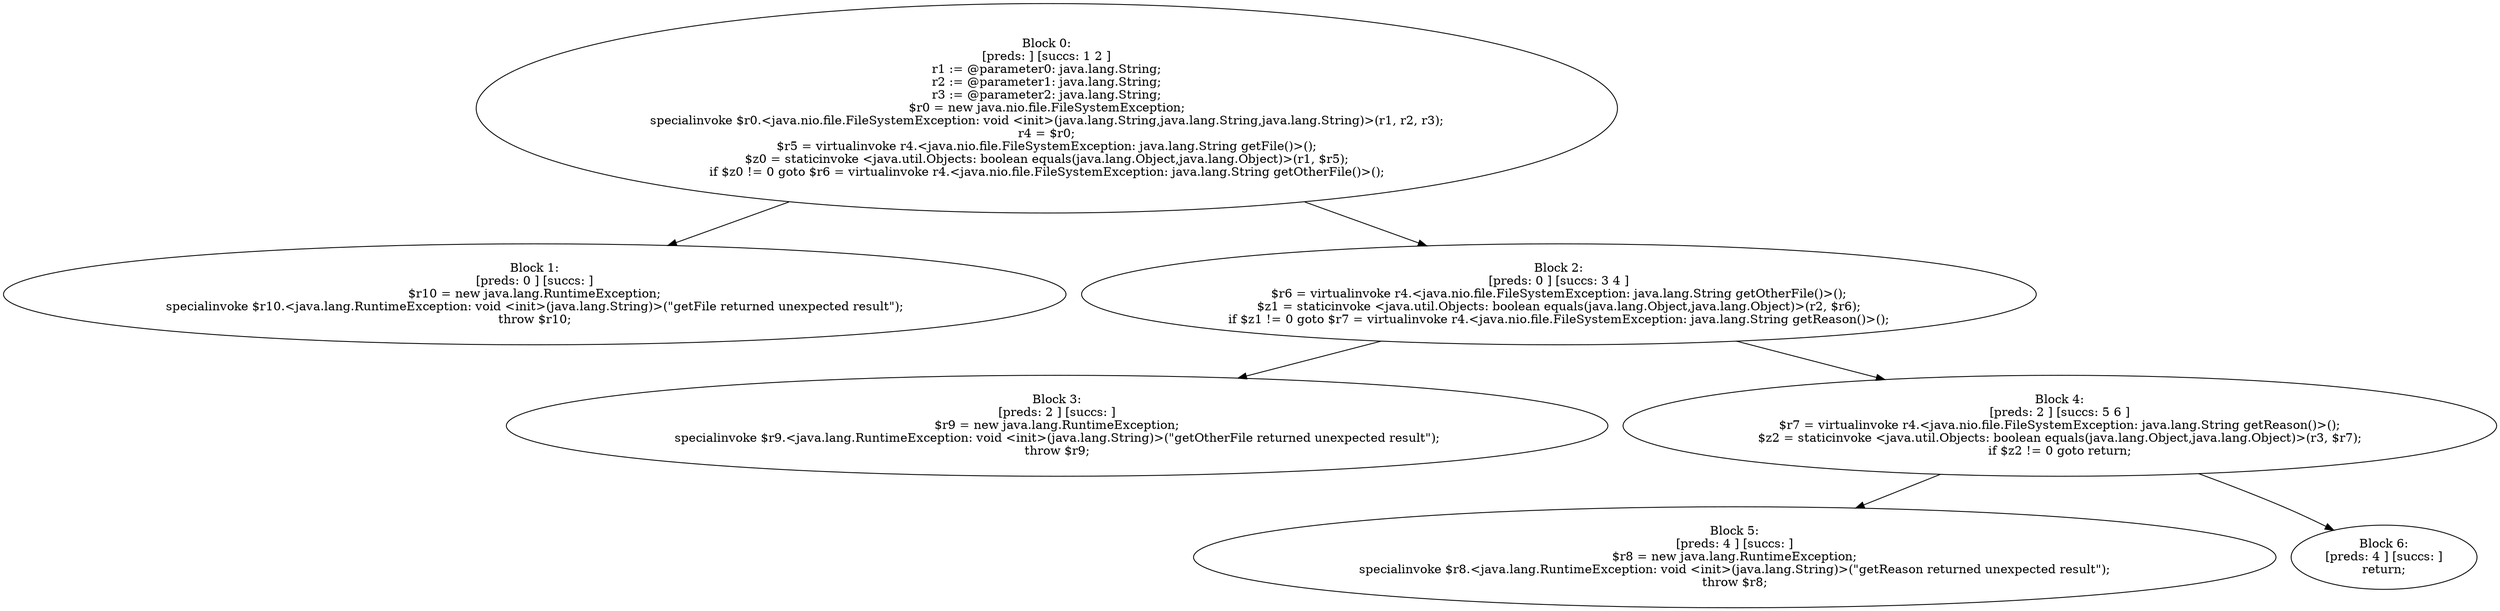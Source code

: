 digraph "unitGraph" {
    "Block 0:
[preds: ] [succs: 1 2 ]
r1 := @parameter0: java.lang.String;
r2 := @parameter1: java.lang.String;
r3 := @parameter2: java.lang.String;
$r0 = new java.nio.file.FileSystemException;
specialinvoke $r0.<java.nio.file.FileSystemException: void <init>(java.lang.String,java.lang.String,java.lang.String)>(r1, r2, r3);
r4 = $r0;
$r5 = virtualinvoke r4.<java.nio.file.FileSystemException: java.lang.String getFile()>();
$z0 = staticinvoke <java.util.Objects: boolean equals(java.lang.Object,java.lang.Object)>(r1, $r5);
if $z0 != 0 goto $r6 = virtualinvoke r4.<java.nio.file.FileSystemException: java.lang.String getOtherFile()>();
"
    "Block 1:
[preds: 0 ] [succs: ]
$r10 = new java.lang.RuntimeException;
specialinvoke $r10.<java.lang.RuntimeException: void <init>(java.lang.String)>(\"getFile returned unexpected result\");
throw $r10;
"
    "Block 2:
[preds: 0 ] [succs: 3 4 ]
$r6 = virtualinvoke r4.<java.nio.file.FileSystemException: java.lang.String getOtherFile()>();
$z1 = staticinvoke <java.util.Objects: boolean equals(java.lang.Object,java.lang.Object)>(r2, $r6);
if $z1 != 0 goto $r7 = virtualinvoke r4.<java.nio.file.FileSystemException: java.lang.String getReason()>();
"
    "Block 3:
[preds: 2 ] [succs: ]
$r9 = new java.lang.RuntimeException;
specialinvoke $r9.<java.lang.RuntimeException: void <init>(java.lang.String)>(\"getOtherFile returned unexpected result\");
throw $r9;
"
    "Block 4:
[preds: 2 ] [succs: 5 6 ]
$r7 = virtualinvoke r4.<java.nio.file.FileSystemException: java.lang.String getReason()>();
$z2 = staticinvoke <java.util.Objects: boolean equals(java.lang.Object,java.lang.Object)>(r3, $r7);
if $z2 != 0 goto return;
"
    "Block 5:
[preds: 4 ] [succs: ]
$r8 = new java.lang.RuntimeException;
specialinvoke $r8.<java.lang.RuntimeException: void <init>(java.lang.String)>(\"getReason returned unexpected result\");
throw $r8;
"
    "Block 6:
[preds: 4 ] [succs: ]
return;
"
    "Block 0:
[preds: ] [succs: 1 2 ]
r1 := @parameter0: java.lang.String;
r2 := @parameter1: java.lang.String;
r3 := @parameter2: java.lang.String;
$r0 = new java.nio.file.FileSystemException;
specialinvoke $r0.<java.nio.file.FileSystemException: void <init>(java.lang.String,java.lang.String,java.lang.String)>(r1, r2, r3);
r4 = $r0;
$r5 = virtualinvoke r4.<java.nio.file.FileSystemException: java.lang.String getFile()>();
$z0 = staticinvoke <java.util.Objects: boolean equals(java.lang.Object,java.lang.Object)>(r1, $r5);
if $z0 != 0 goto $r6 = virtualinvoke r4.<java.nio.file.FileSystemException: java.lang.String getOtherFile()>();
"->"Block 1:
[preds: 0 ] [succs: ]
$r10 = new java.lang.RuntimeException;
specialinvoke $r10.<java.lang.RuntimeException: void <init>(java.lang.String)>(\"getFile returned unexpected result\");
throw $r10;
";
    "Block 0:
[preds: ] [succs: 1 2 ]
r1 := @parameter0: java.lang.String;
r2 := @parameter1: java.lang.String;
r3 := @parameter2: java.lang.String;
$r0 = new java.nio.file.FileSystemException;
specialinvoke $r0.<java.nio.file.FileSystemException: void <init>(java.lang.String,java.lang.String,java.lang.String)>(r1, r2, r3);
r4 = $r0;
$r5 = virtualinvoke r4.<java.nio.file.FileSystemException: java.lang.String getFile()>();
$z0 = staticinvoke <java.util.Objects: boolean equals(java.lang.Object,java.lang.Object)>(r1, $r5);
if $z0 != 0 goto $r6 = virtualinvoke r4.<java.nio.file.FileSystemException: java.lang.String getOtherFile()>();
"->"Block 2:
[preds: 0 ] [succs: 3 4 ]
$r6 = virtualinvoke r4.<java.nio.file.FileSystemException: java.lang.String getOtherFile()>();
$z1 = staticinvoke <java.util.Objects: boolean equals(java.lang.Object,java.lang.Object)>(r2, $r6);
if $z1 != 0 goto $r7 = virtualinvoke r4.<java.nio.file.FileSystemException: java.lang.String getReason()>();
";
    "Block 2:
[preds: 0 ] [succs: 3 4 ]
$r6 = virtualinvoke r4.<java.nio.file.FileSystemException: java.lang.String getOtherFile()>();
$z1 = staticinvoke <java.util.Objects: boolean equals(java.lang.Object,java.lang.Object)>(r2, $r6);
if $z1 != 0 goto $r7 = virtualinvoke r4.<java.nio.file.FileSystemException: java.lang.String getReason()>();
"->"Block 3:
[preds: 2 ] [succs: ]
$r9 = new java.lang.RuntimeException;
specialinvoke $r9.<java.lang.RuntimeException: void <init>(java.lang.String)>(\"getOtherFile returned unexpected result\");
throw $r9;
";
    "Block 2:
[preds: 0 ] [succs: 3 4 ]
$r6 = virtualinvoke r4.<java.nio.file.FileSystemException: java.lang.String getOtherFile()>();
$z1 = staticinvoke <java.util.Objects: boolean equals(java.lang.Object,java.lang.Object)>(r2, $r6);
if $z1 != 0 goto $r7 = virtualinvoke r4.<java.nio.file.FileSystemException: java.lang.String getReason()>();
"->"Block 4:
[preds: 2 ] [succs: 5 6 ]
$r7 = virtualinvoke r4.<java.nio.file.FileSystemException: java.lang.String getReason()>();
$z2 = staticinvoke <java.util.Objects: boolean equals(java.lang.Object,java.lang.Object)>(r3, $r7);
if $z2 != 0 goto return;
";
    "Block 4:
[preds: 2 ] [succs: 5 6 ]
$r7 = virtualinvoke r4.<java.nio.file.FileSystemException: java.lang.String getReason()>();
$z2 = staticinvoke <java.util.Objects: boolean equals(java.lang.Object,java.lang.Object)>(r3, $r7);
if $z2 != 0 goto return;
"->"Block 5:
[preds: 4 ] [succs: ]
$r8 = new java.lang.RuntimeException;
specialinvoke $r8.<java.lang.RuntimeException: void <init>(java.lang.String)>(\"getReason returned unexpected result\");
throw $r8;
";
    "Block 4:
[preds: 2 ] [succs: 5 6 ]
$r7 = virtualinvoke r4.<java.nio.file.FileSystemException: java.lang.String getReason()>();
$z2 = staticinvoke <java.util.Objects: boolean equals(java.lang.Object,java.lang.Object)>(r3, $r7);
if $z2 != 0 goto return;
"->"Block 6:
[preds: 4 ] [succs: ]
return;
";
}
